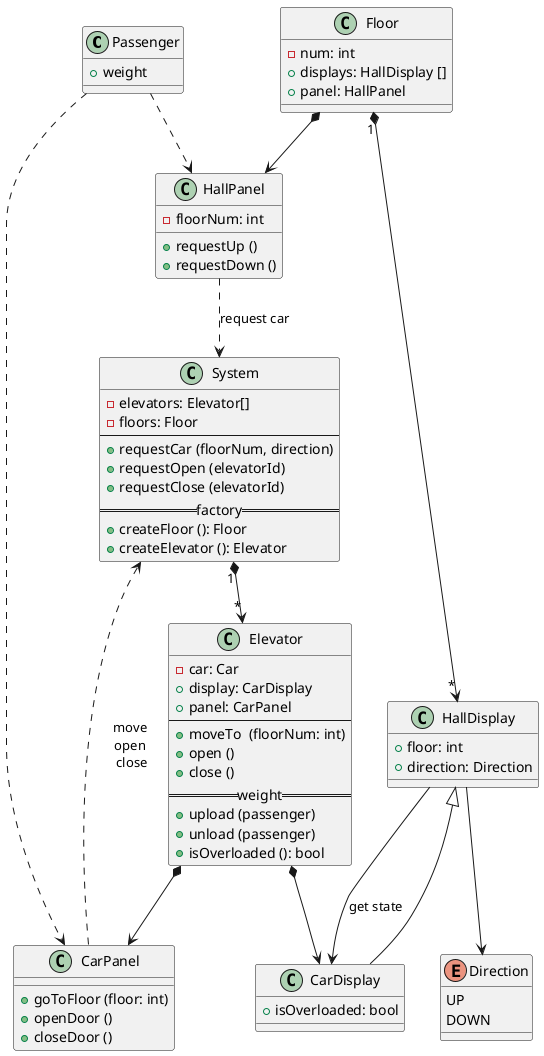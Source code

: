 @startuml
class Passenger {
    + weight
}

class Floor {
    - num: int
    + displays: HallDisplay []
    + panel: HallPanel
}

enum Direction {
    UP
    DOWN
}

class HallPanel {
    - floorNum: int
    + requestUp ()
    + requestDown ()
}

class HallDisplay {
    + floor: int
    + direction: Direction
}

class Elevator {
    - car: Car
    + display: CarDisplay
    + panel: CarPanel
    --
    + moveTo  (floorNum: int)
    + open ()
    + close ()
    ==weight==
    + upload (passenger)
    + unload (passenger)
    + isOverloaded (): bool
}

class CarDisplay {
    + isOverloaded: bool
}

class CarPanel {
    + goToFloor (floor: int)
    + openDoor ()
    + closeDoor ()
}

class System {
    - elevators: Elevator[]
    - floors: Floor
    --
    + requestCar (floorNum, direction)
    + requestOpen (elevatorId)
    + requestClose (elevatorId)
    ==factory==
    + createFloor (): Floor
    + createElevator (): Elevator
}

System "1" *--> "*" Elevator

Elevator *--> CarDisplay
Elevator *--> CarPanel


Floor *--> HallPanel
Floor "1" *--> "*" HallDisplay

HallPanel ..> System: request car

CarPanel ..> System: move \nopen \nclose

HallDisplay --> Direction
HallDisplay <|-- CarDisplay
HallDisplay --> CarDisplay : get state

Passenger ..> HallPanel
Passenger ..> CarPanel

@enduml
